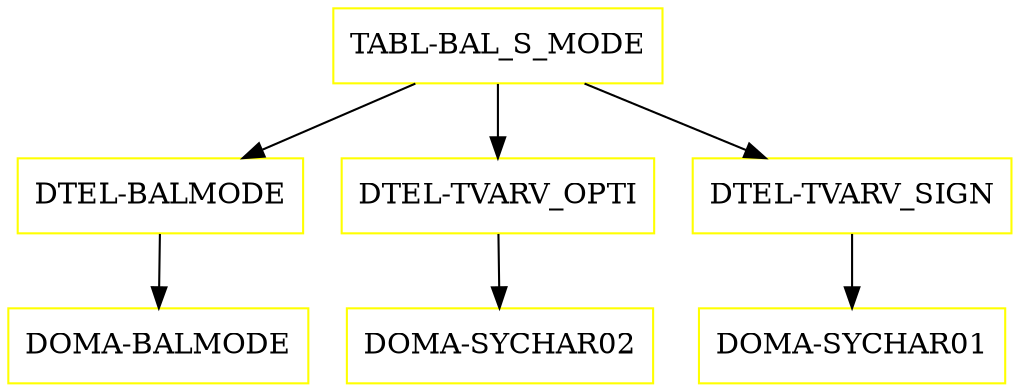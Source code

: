 digraph G {
  "TABL-BAL_S_MODE" [shape=box,color=yellow];
  "DTEL-BALMODE" [shape=box,color=yellow,URL="./DTEL_BALMODE.html"];
  "DOMA-BALMODE" [shape=box,color=yellow,URL="./DOMA_BALMODE.html"];
  "DTEL-TVARV_OPTI" [shape=box,color=yellow,URL="./DTEL_TVARV_OPTI.html"];
  "DOMA-SYCHAR02" [shape=box,color=yellow,URL="./DOMA_SYCHAR02.html"];
  "DTEL-TVARV_SIGN" [shape=box,color=yellow,URL="./DTEL_TVARV_SIGN.html"];
  "DOMA-SYCHAR01" [shape=box,color=yellow,URL="./DOMA_SYCHAR01.html"];
  "TABL-BAL_S_MODE" -> "DTEL-TVARV_SIGN";
  "TABL-BAL_S_MODE" -> "DTEL-TVARV_OPTI";
  "TABL-BAL_S_MODE" -> "DTEL-BALMODE";
  "DTEL-BALMODE" -> "DOMA-BALMODE";
  "DTEL-TVARV_OPTI" -> "DOMA-SYCHAR02";
  "DTEL-TVARV_SIGN" -> "DOMA-SYCHAR01";
}
